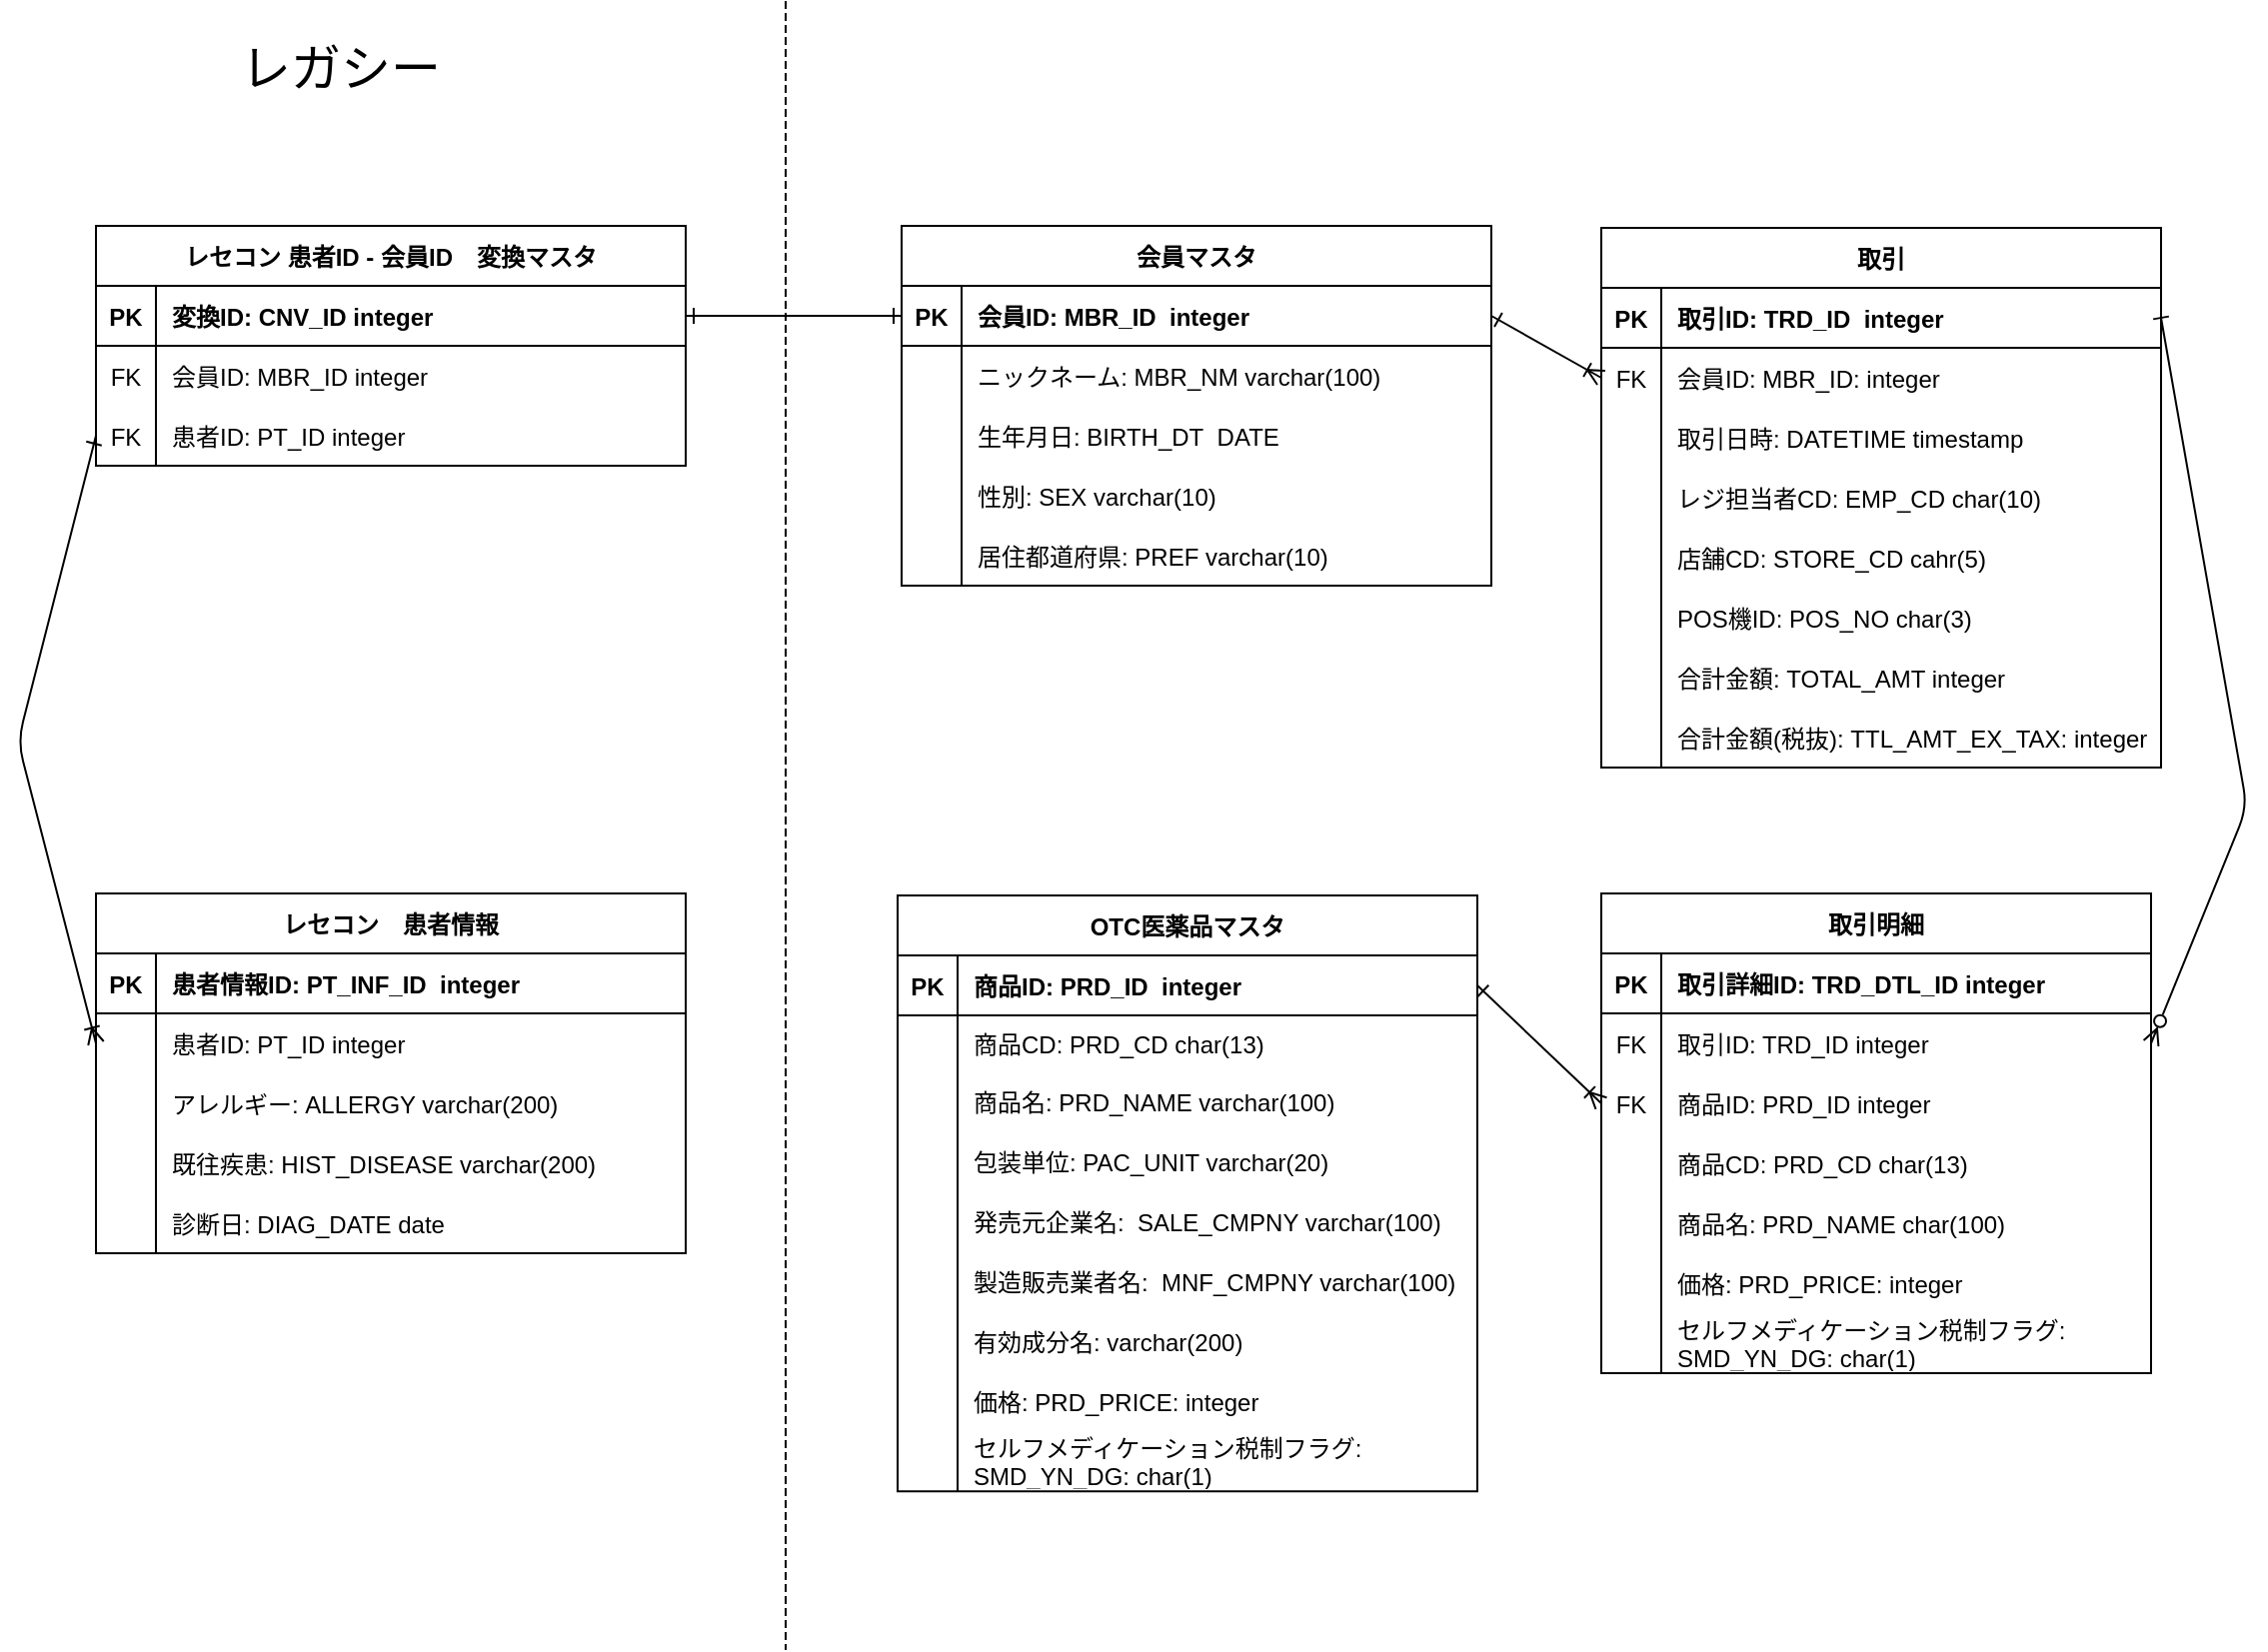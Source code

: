 <mxfile>
    <diagram id="PlhH3RMlu0XNPVwrK9qV" name="ER図">
        <mxGraphModel dx="1602" dy="882" grid="0" gridSize="10" guides="1" tooltips="1" connect="1" arrows="1" fold="1" page="1" pageScale="1" pageWidth="1169" pageHeight="827" background="none" math="0" shadow="0">
            <root>
                <mxCell id="0"/>
                <mxCell id="1" parent="0"/>
                <mxCell id="qXUN7F405TC24L3E_teb-355" value="会員マスタ" style="shape=table;startSize=30;container=1;collapsible=1;childLayout=tableLayout;fixedRows=1;rowLines=0;fontStyle=1;align=center;resizeLast=1;" vertex="1" parent="1">
                    <mxGeometry x="466" y="112" width="295" height="180" as="geometry"/>
                </mxCell>
                <mxCell id="qXUN7F405TC24L3E_teb-356" value="" style="shape=tableRow;horizontal=0;startSize=0;swimlaneHead=0;swimlaneBody=0;fillColor=none;collapsible=0;dropTarget=0;points=[[0,0.5],[1,0.5]];portConstraint=eastwest;top=0;left=0;right=0;bottom=1;" vertex="1" parent="qXUN7F405TC24L3E_teb-355">
                    <mxGeometry y="30" width="295" height="30" as="geometry"/>
                </mxCell>
                <mxCell id="qXUN7F405TC24L3E_teb-357" value="PK" style="shape=partialRectangle;connectable=0;fillColor=none;top=0;left=0;bottom=0;right=0;fontStyle=1;overflow=hidden;" vertex="1" parent="qXUN7F405TC24L3E_teb-356">
                    <mxGeometry width="30" height="30" as="geometry">
                        <mxRectangle width="30" height="30" as="alternateBounds"/>
                    </mxGeometry>
                </mxCell>
                <mxCell id="qXUN7F405TC24L3E_teb-358" value="会員ID: MBR_ID  integer" style="shape=partialRectangle;connectable=0;fillColor=none;top=0;left=0;bottom=0;right=0;align=left;spacingLeft=6;fontStyle=1;overflow=hidden;" vertex="1" parent="qXUN7F405TC24L3E_teb-356">
                    <mxGeometry x="30" width="265" height="30" as="geometry">
                        <mxRectangle width="265" height="30" as="alternateBounds"/>
                    </mxGeometry>
                </mxCell>
                <mxCell id="qXUN7F405TC24L3E_teb-359" value="" style="shape=tableRow;horizontal=0;startSize=0;swimlaneHead=0;swimlaneBody=0;fillColor=none;collapsible=0;dropTarget=0;points=[[0,0.5],[1,0.5]];portConstraint=eastwest;top=0;left=0;right=0;bottom=0;" vertex="1" parent="qXUN7F405TC24L3E_teb-355">
                    <mxGeometry y="60" width="295" height="30" as="geometry"/>
                </mxCell>
                <mxCell id="qXUN7F405TC24L3E_teb-360" value="" style="shape=partialRectangle;connectable=0;fillColor=none;top=0;left=0;bottom=0;right=0;editable=1;overflow=hidden;" vertex="1" parent="qXUN7F405TC24L3E_teb-359">
                    <mxGeometry width="30" height="30" as="geometry">
                        <mxRectangle width="30" height="30" as="alternateBounds"/>
                    </mxGeometry>
                </mxCell>
                <mxCell id="qXUN7F405TC24L3E_teb-361" value="ニックネーム: MBR_NM varchar(100)" style="shape=partialRectangle;connectable=0;fillColor=none;top=0;left=0;bottom=0;right=0;align=left;spacingLeft=6;overflow=hidden;" vertex="1" parent="qXUN7F405TC24L3E_teb-359">
                    <mxGeometry x="30" width="265" height="30" as="geometry">
                        <mxRectangle width="265" height="30" as="alternateBounds"/>
                    </mxGeometry>
                </mxCell>
                <mxCell id="qXUN7F405TC24L3E_teb-362" value="" style="shape=tableRow;horizontal=0;startSize=0;swimlaneHead=0;swimlaneBody=0;fillColor=none;collapsible=0;dropTarget=0;points=[[0,0.5],[1,0.5]];portConstraint=eastwest;top=0;left=0;right=0;bottom=0;" vertex="1" parent="qXUN7F405TC24L3E_teb-355">
                    <mxGeometry y="90" width="295" height="30" as="geometry"/>
                </mxCell>
                <mxCell id="qXUN7F405TC24L3E_teb-363" value="" style="shape=partialRectangle;connectable=0;fillColor=none;top=0;left=0;bottom=0;right=0;editable=1;overflow=hidden;" vertex="1" parent="qXUN7F405TC24L3E_teb-362">
                    <mxGeometry width="30" height="30" as="geometry">
                        <mxRectangle width="30" height="30" as="alternateBounds"/>
                    </mxGeometry>
                </mxCell>
                <mxCell id="qXUN7F405TC24L3E_teb-364" value="生年月日: BIRTH_DT  DATE" style="shape=partialRectangle;connectable=0;fillColor=none;top=0;left=0;bottom=0;right=0;align=left;spacingLeft=6;overflow=hidden;" vertex="1" parent="qXUN7F405TC24L3E_teb-362">
                    <mxGeometry x="30" width="265" height="30" as="geometry">
                        <mxRectangle width="265" height="30" as="alternateBounds"/>
                    </mxGeometry>
                </mxCell>
                <mxCell id="qXUN7F405TC24L3E_teb-365" value="" style="shape=tableRow;horizontal=0;startSize=0;swimlaneHead=0;swimlaneBody=0;fillColor=none;collapsible=0;dropTarget=0;points=[[0,0.5],[1,0.5]];portConstraint=eastwest;top=0;left=0;right=0;bottom=0;" vertex="1" parent="qXUN7F405TC24L3E_teb-355">
                    <mxGeometry y="120" width="295" height="30" as="geometry"/>
                </mxCell>
                <mxCell id="qXUN7F405TC24L3E_teb-366" value="" style="shape=partialRectangle;connectable=0;fillColor=none;top=0;left=0;bottom=0;right=0;editable=1;overflow=hidden;" vertex="1" parent="qXUN7F405TC24L3E_teb-365">
                    <mxGeometry width="30" height="30" as="geometry">
                        <mxRectangle width="30" height="30" as="alternateBounds"/>
                    </mxGeometry>
                </mxCell>
                <mxCell id="qXUN7F405TC24L3E_teb-367" value="性別: SEX varchar(10)" style="shape=partialRectangle;connectable=0;fillColor=none;top=0;left=0;bottom=0;right=0;align=left;spacingLeft=6;overflow=hidden;" vertex="1" parent="qXUN7F405TC24L3E_teb-365">
                    <mxGeometry x="30" width="265" height="30" as="geometry">
                        <mxRectangle width="265" height="30" as="alternateBounds"/>
                    </mxGeometry>
                </mxCell>
                <mxCell id="qXUN7F405TC24L3E_teb-368" value="" style="shape=tableRow;horizontal=0;startSize=0;swimlaneHead=0;swimlaneBody=0;fillColor=none;collapsible=0;dropTarget=0;points=[[0,0.5],[1,0.5]];portConstraint=eastwest;top=0;left=0;right=0;bottom=0;" vertex="1" parent="qXUN7F405TC24L3E_teb-355">
                    <mxGeometry y="150" width="295" height="30" as="geometry"/>
                </mxCell>
                <mxCell id="qXUN7F405TC24L3E_teb-369" value="" style="shape=partialRectangle;connectable=0;fillColor=none;top=0;left=0;bottom=0;right=0;editable=1;overflow=hidden;" vertex="1" parent="qXUN7F405TC24L3E_teb-368">
                    <mxGeometry width="30" height="30" as="geometry">
                        <mxRectangle width="30" height="30" as="alternateBounds"/>
                    </mxGeometry>
                </mxCell>
                <mxCell id="qXUN7F405TC24L3E_teb-370" value="居住都道府県: PREF varchar(10)" style="shape=partialRectangle;connectable=0;fillColor=none;top=0;left=0;bottom=0;right=0;align=left;spacingLeft=6;overflow=hidden;" vertex="1" parent="qXUN7F405TC24L3E_teb-368">
                    <mxGeometry x="30" width="265" height="30" as="geometry">
                        <mxRectangle width="265" height="30" as="alternateBounds"/>
                    </mxGeometry>
                </mxCell>
                <mxCell id="qXUN7F405TC24L3E_teb-377" value="OTC医薬品マスタ" style="shape=table;startSize=30;container=1;collapsible=1;childLayout=tableLayout;fixedRows=1;rowLines=0;fontStyle=1;align=center;resizeLast=1;" vertex="1" parent="1">
                    <mxGeometry x="464" y="447" width="290" height="298.16" as="geometry"/>
                </mxCell>
                <mxCell id="qXUN7F405TC24L3E_teb-378" value="" style="shape=tableRow;horizontal=0;startSize=0;swimlaneHead=0;swimlaneBody=0;fillColor=none;collapsible=0;dropTarget=0;points=[[0,0.5],[1,0.5]];portConstraint=eastwest;top=0;left=0;right=0;bottom=1;" vertex="1" parent="qXUN7F405TC24L3E_teb-377">
                    <mxGeometry y="30" width="290" height="30" as="geometry"/>
                </mxCell>
                <mxCell id="qXUN7F405TC24L3E_teb-379" value="PK" style="shape=partialRectangle;connectable=0;fillColor=none;top=0;left=0;bottom=0;right=0;fontStyle=1;overflow=hidden;" vertex="1" parent="qXUN7F405TC24L3E_teb-378">
                    <mxGeometry width="30" height="30" as="geometry">
                        <mxRectangle width="30" height="30" as="alternateBounds"/>
                    </mxGeometry>
                </mxCell>
                <mxCell id="qXUN7F405TC24L3E_teb-380" value="商品ID: PRD_ID  integer " style="shape=partialRectangle;connectable=0;fillColor=none;top=0;left=0;bottom=0;right=0;align=left;spacingLeft=6;fontStyle=1;overflow=hidden;" vertex="1" parent="qXUN7F405TC24L3E_teb-378">
                    <mxGeometry x="30" width="260" height="30" as="geometry">
                        <mxRectangle width="260" height="30" as="alternateBounds"/>
                    </mxGeometry>
                </mxCell>
                <mxCell id="qXUN7F405TC24L3E_teb-381" value="" style="shape=tableRow;horizontal=0;startSize=0;swimlaneHead=0;swimlaneBody=0;fillColor=none;collapsible=0;dropTarget=0;points=[[0,0.5],[1,0.5]];portConstraint=eastwest;top=0;left=0;right=0;bottom=0;" vertex="1" parent="qXUN7F405TC24L3E_teb-377">
                    <mxGeometry y="60" width="290" height="28" as="geometry"/>
                </mxCell>
                <mxCell id="qXUN7F405TC24L3E_teb-382" value="" style="shape=partialRectangle;connectable=0;fillColor=none;top=0;left=0;bottom=0;right=0;editable=1;overflow=hidden;" vertex="1" parent="qXUN7F405TC24L3E_teb-381">
                    <mxGeometry width="30" height="28" as="geometry">
                        <mxRectangle width="30" height="28" as="alternateBounds"/>
                    </mxGeometry>
                </mxCell>
                <mxCell id="qXUN7F405TC24L3E_teb-383" value="商品CD: PRD_CD char(13)  " style="shape=partialRectangle;connectable=0;fillColor=none;top=0;left=0;bottom=0;right=0;align=left;spacingLeft=6;overflow=hidden;" vertex="1" parent="qXUN7F405TC24L3E_teb-381">
                    <mxGeometry x="30" width="260" height="28" as="geometry">
                        <mxRectangle width="260" height="28" as="alternateBounds"/>
                    </mxGeometry>
                </mxCell>
                <mxCell id="qXUN7F405TC24L3E_teb-384" value="" style="shape=tableRow;horizontal=0;startSize=0;swimlaneHead=0;swimlaneBody=0;fillColor=none;collapsible=0;dropTarget=0;points=[[0,0.5],[1,0.5]];portConstraint=eastwest;top=0;left=0;right=0;bottom=0;" vertex="1" parent="qXUN7F405TC24L3E_teb-377">
                    <mxGeometry y="88" width="290" height="30" as="geometry"/>
                </mxCell>
                <mxCell id="qXUN7F405TC24L3E_teb-385" value="" style="shape=partialRectangle;connectable=0;fillColor=none;top=0;left=0;bottom=0;right=0;editable=1;overflow=hidden;" vertex="1" parent="qXUN7F405TC24L3E_teb-384">
                    <mxGeometry width="30" height="30" as="geometry">
                        <mxRectangle width="30" height="30" as="alternateBounds"/>
                    </mxGeometry>
                </mxCell>
                <mxCell id="qXUN7F405TC24L3E_teb-386" value="商品名: PRD_NAME varchar(100)" style="shape=partialRectangle;connectable=0;fillColor=none;top=0;left=0;bottom=0;right=0;align=left;spacingLeft=6;overflow=hidden;" vertex="1" parent="qXUN7F405TC24L3E_teb-384">
                    <mxGeometry x="30" width="260" height="30" as="geometry">
                        <mxRectangle width="260" height="30" as="alternateBounds"/>
                    </mxGeometry>
                </mxCell>
                <mxCell id="qXUN7F405TC24L3E_teb-387" value="" style="shape=tableRow;horizontal=0;startSize=0;swimlaneHead=0;swimlaneBody=0;fillColor=none;collapsible=0;dropTarget=0;points=[[0,0.5],[1,0.5]];portConstraint=eastwest;top=0;left=0;right=0;bottom=0;" vertex="1" parent="qXUN7F405TC24L3E_teb-377">
                    <mxGeometry y="118" width="290" height="30" as="geometry"/>
                </mxCell>
                <mxCell id="qXUN7F405TC24L3E_teb-388" value="" style="shape=partialRectangle;connectable=0;fillColor=none;top=0;left=0;bottom=0;right=0;editable=1;overflow=hidden;" vertex="1" parent="qXUN7F405TC24L3E_teb-387">
                    <mxGeometry width="30" height="30" as="geometry">
                        <mxRectangle width="30" height="30" as="alternateBounds"/>
                    </mxGeometry>
                </mxCell>
                <mxCell id="qXUN7F405TC24L3E_teb-389" value="包装単位: PAC_UNIT varchar(20)" style="shape=partialRectangle;connectable=0;fillColor=none;top=0;left=0;bottom=0;right=0;align=left;spacingLeft=6;overflow=hidden;" vertex="1" parent="qXUN7F405TC24L3E_teb-387">
                    <mxGeometry x="30" width="260" height="30" as="geometry">
                        <mxRectangle width="260" height="30" as="alternateBounds"/>
                    </mxGeometry>
                </mxCell>
                <mxCell id="qXUN7F405TC24L3E_teb-390" value="" style="shape=tableRow;horizontal=0;startSize=0;swimlaneHead=0;swimlaneBody=0;fillColor=none;collapsible=0;dropTarget=0;points=[[0,0.5],[1,0.5]];portConstraint=eastwest;top=0;left=0;right=0;bottom=0;" vertex="1" parent="qXUN7F405TC24L3E_teb-377">
                    <mxGeometry y="148" width="290" height="30" as="geometry"/>
                </mxCell>
                <mxCell id="qXUN7F405TC24L3E_teb-391" value="" style="shape=partialRectangle;connectable=0;fillColor=none;top=0;left=0;bottom=0;right=0;editable=1;overflow=hidden;" vertex="1" parent="qXUN7F405TC24L3E_teb-390">
                    <mxGeometry width="30" height="30" as="geometry">
                        <mxRectangle width="30" height="30" as="alternateBounds"/>
                    </mxGeometry>
                </mxCell>
                <mxCell id="qXUN7F405TC24L3E_teb-392" value="発売元企業名:  SALE_CMPNY varchar(100)" style="shape=partialRectangle;connectable=0;fillColor=none;top=0;left=0;bottom=0;right=0;align=left;spacingLeft=6;overflow=hidden;" vertex="1" parent="qXUN7F405TC24L3E_teb-390">
                    <mxGeometry x="30" width="260" height="30" as="geometry">
                        <mxRectangle width="260" height="30" as="alternateBounds"/>
                    </mxGeometry>
                </mxCell>
                <mxCell id="qXUN7F405TC24L3E_teb-393" value="" style="shape=tableRow;horizontal=0;startSize=0;swimlaneHead=0;swimlaneBody=0;fillColor=none;collapsible=0;dropTarget=0;points=[[0,0.5],[1,0.5]];portConstraint=eastwest;top=0;left=0;right=0;bottom=0;" vertex="1" parent="qXUN7F405TC24L3E_teb-377">
                    <mxGeometry y="178" width="290" height="30" as="geometry"/>
                </mxCell>
                <mxCell id="qXUN7F405TC24L3E_teb-394" value="" style="shape=partialRectangle;connectable=0;fillColor=none;top=0;left=0;bottom=0;right=0;editable=1;overflow=hidden;" vertex="1" parent="qXUN7F405TC24L3E_teb-393">
                    <mxGeometry width="30" height="30" as="geometry">
                        <mxRectangle width="30" height="30" as="alternateBounds"/>
                    </mxGeometry>
                </mxCell>
                <mxCell id="qXUN7F405TC24L3E_teb-395" value="製造販売業者名:  MNF_CMPNY varchar(100)" style="shape=partialRectangle;connectable=0;fillColor=none;top=0;left=0;bottom=0;right=0;align=left;spacingLeft=6;overflow=hidden;" vertex="1" parent="qXUN7F405TC24L3E_teb-393">
                    <mxGeometry x="30" width="260" height="30" as="geometry">
                        <mxRectangle width="260" height="30" as="alternateBounds"/>
                    </mxGeometry>
                </mxCell>
                <mxCell id="qXUN7F405TC24L3E_teb-396" value="" style="shape=tableRow;horizontal=0;startSize=0;swimlaneHead=0;swimlaneBody=0;fillColor=none;collapsible=0;dropTarget=0;points=[[0,0.5],[1,0.5]];portConstraint=eastwest;top=0;left=0;right=0;bottom=0;" vertex="1" parent="qXUN7F405TC24L3E_teb-377">
                    <mxGeometry y="208" width="290" height="30" as="geometry"/>
                </mxCell>
                <mxCell id="qXUN7F405TC24L3E_teb-397" value="" style="shape=partialRectangle;connectable=0;fillColor=none;top=0;left=0;bottom=0;right=0;editable=1;overflow=hidden;" vertex="1" parent="qXUN7F405TC24L3E_teb-396">
                    <mxGeometry width="30" height="30" as="geometry">
                        <mxRectangle width="30" height="30" as="alternateBounds"/>
                    </mxGeometry>
                </mxCell>
                <mxCell id="qXUN7F405TC24L3E_teb-398" value="有効成分名: varchar(200)" style="shape=partialRectangle;connectable=0;fillColor=none;top=0;left=0;bottom=0;right=0;align=left;spacingLeft=6;overflow=hidden;" vertex="1" parent="qXUN7F405TC24L3E_teb-396">
                    <mxGeometry x="30" width="260" height="30" as="geometry">
                        <mxRectangle width="260" height="30" as="alternateBounds"/>
                    </mxGeometry>
                </mxCell>
                <mxCell id="qXUN7F405TC24L3E_teb-399" value="" style="shape=tableRow;horizontal=0;startSize=0;swimlaneHead=0;swimlaneBody=0;fillColor=none;collapsible=0;dropTarget=0;points=[[0,0.5],[1,0.5]];portConstraint=eastwest;top=0;left=0;right=0;bottom=0;" vertex="1" parent="qXUN7F405TC24L3E_teb-377">
                    <mxGeometry y="238" width="290" height="30" as="geometry"/>
                </mxCell>
                <mxCell id="qXUN7F405TC24L3E_teb-400" value="" style="shape=partialRectangle;connectable=0;fillColor=none;top=0;left=0;bottom=0;right=0;editable=1;overflow=hidden;" vertex="1" parent="qXUN7F405TC24L3E_teb-399">
                    <mxGeometry width="30" height="30" as="geometry">
                        <mxRectangle width="30" height="30" as="alternateBounds"/>
                    </mxGeometry>
                </mxCell>
                <mxCell id="qXUN7F405TC24L3E_teb-401" value="価格: PRD_PRICE: integer" style="shape=partialRectangle;connectable=0;fillColor=none;top=0;left=0;bottom=0;right=0;align=left;spacingLeft=6;overflow=hidden;" vertex="1" parent="qXUN7F405TC24L3E_teb-399">
                    <mxGeometry x="30" width="260" height="30" as="geometry">
                        <mxRectangle width="260" height="30" as="alternateBounds"/>
                    </mxGeometry>
                </mxCell>
                <mxCell id="qXUN7F405TC24L3E_teb-402" value="" style="shape=tableRow;horizontal=0;startSize=0;swimlaneHead=0;swimlaneBody=0;fillColor=none;collapsible=0;dropTarget=0;points=[[0,0.5],[1,0.5]];portConstraint=eastwest;top=0;left=0;right=0;bottom=0;" vertex="1" parent="qXUN7F405TC24L3E_teb-377">
                    <mxGeometry y="268" width="290" height="30" as="geometry"/>
                </mxCell>
                <mxCell id="qXUN7F405TC24L3E_teb-403" value="" style="shape=partialRectangle;connectable=0;fillColor=none;top=0;left=0;bottom=0;right=0;editable=1;overflow=hidden;" vertex="1" parent="qXUN7F405TC24L3E_teb-402">
                    <mxGeometry width="30" height="30" as="geometry">
                        <mxRectangle width="30" height="30" as="alternateBounds"/>
                    </mxGeometry>
                </mxCell>
                <mxCell id="qXUN7F405TC24L3E_teb-404" value="セルフメディケーション税制フラグ:&#10;SMD_YN_DG: char(1)" style="shape=partialRectangle;connectable=0;fillColor=none;top=0;left=0;bottom=0;right=0;align=left;spacingLeft=6;overflow=hidden;" vertex="1" parent="qXUN7F405TC24L3E_teb-402">
                    <mxGeometry x="30" width="260" height="30" as="geometry">
                        <mxRectangle width="260" height="30" as="alternateBounds"/>
                    </mxGeometry>
                </mxCell>
                <mxCell id="qXUN7F405TC24L3E_teb-405" value="" style="endArrow=ERoneToMany;html=1;exitX=1;exitY=0.5;exitDx=0;exitDy=0;entryX=0;entryY=0.5;entryDx=0;entryDy=0;startArrow=ERone;startFill=0;endFill=0;" edge="1" parent="1" source="qXUN7F405TC24L3E_teb-356" target="qXUN7F405TC24L3E_teb-411">
                    <mxGeometry width="50" height="50" relative="1" as="geometry">
                        <mxPoint x="542" y="207" as="sourcePoint"/>
                        <mxPoint x="592" y="157" as="targetPoint"/>
                    </mxGeometry>
                </mxCell>
                <mxCell id="qXUN7F405TC24L3E_teb-406" value="" style="endArrow=ERzeroToMany;html=1;exitX=1;exitY=0.5;exitDx=0;exitDy=0;startArrow=baseDash;startFill=0;endFill=0;entryX=1;entryY=0.5;entryDx=0;entryDy=0;" edge="1" parent="1" source="qXUN7F405TC24L3E_teb-408" target="qXUN7F405TC24L3E_teb-436">
                    <mxGeometry width="50" height="50" relative="1" as="geometry">
                        <mxPoint x="385" y="164" as="sourcePoint"/>
                        <mxPoint x="485" y="419" as="targetPoint"/>
                        <Array as="points">
                            <mxPoint x="1139" y="403"/>
                        </Array>
                    </mxGeometry>
                </mxCell>
                <mxCell id="qXUN7F405TC24L3E_teb-407" value="取引" style="shape=table;startSize=30;container=1;collapsible=1;childLayout=tableLayout;fixedRows=1;rowLines=0;fontStyle=1;align=center;resizeLast=1;" vertex="1" parent="1">
                    <mxGeometry x="816" y="113" width="280" height="270" as="geometry"/>
                </mxCell>
                <mxCell id="qXUN7F405TC24L3E_teb-408" value="" style="shape=tableRow;horizontal=0;startSize=0;swimlaneHead=0;swimlaneBody=0;fillColor=none;collapsible=0;dropTarget=0;points=[[0,0.5],[1,0.5]];portConstraint=eastwest;top=0;left=0;right=0;bottom=1;" vertex="1" parent="qXUN7F405TC24L3E_teb-407">
                    <mxGeometry y="30" width="280" height="30" as="geometry"/>
                </mxCell>
                <mxCell id="qXUN7F405TC24L3E_teb-409" value="PK" style="shape=partialRectangle;connectable=0;fillColor=none;top=0;left=0;bottom=0;right=0;fontStyle=1;overflow=hidden;" vertex="1" parent="qXUN7F405TC24L3E_teb-408">
                    <mxGeometry width="30" height="30" as="geometry">
                        <mxRectangle width="30" height="30" as="alternateBounds"/>
                    </mxGeometry>
                </mxCell>
                <mxCell id="qXUN7F405TC24L3E_teb-410" value="取引ID: TRD_ID  integer" style="shape=partialRectangle;connectable=0;fillColor=none;top=0;left=0;bottom=0;right=0;align=left;spacingLeft=6;fontStyle=1;overflow=hidden;" vertex="1" parent="qXUN7F405TC24L3E_teb-408">
                    <mxGeometry x="30" width="250" height="30" as="geometry">
                        <mxRectangle width="250" height="30" as="alternateBounds"/>
                    </mxGeometry>
                </mxCell>
                <mxCell id="qXUN7F405TC24L3E_teb-411" value="" style="shape=tableRow;horizontal=0;startSize=0;swimlaneHead=0;swimlaneBody=0;fillColor=none;collapsible=0;dropTarget=0;points=[[0,0.5],[1,0.5]];portConstraint=eastwest;top=0;left=0;right=0;bottom=0;" vertex="1" parent="qXUN7F405TC24L3E_teb-407">
                    <mxGeometry y="60" width="280" height="30" as="geometry"/>
                </mxCell>
                <mxCell id="qXUN7F405TC24L3E_teb-412" value="FK" style="shape=partialRectangle;connectable=0;fillColor=none;top=0;left=0;bottom=0;right=0;editable=1;overflow=hidden;" vertex="1" parent="qXUN7F405TC24L3E_teb-411">
                    <mxGeometry width="30" height="30" as="geometry">
                        <mxRectangle width="30" height="30" as="alternateBounds"/>
                    </mxGeometry>
                </mxCell>
                <mxCell id="qXUN7F405TC24L3E_teb-413" value="会員ID: MBR_ID: integer" style="shape=partialRectangle;connectable=0;fillColor=none;top=0;left=0;bottom=0;right=0;align=left;spacingLeft=6;overflow=hidden;" vertex="1" parent="qXUN7F405TC24L3E_teb-411">
                    <mxGeometry x="30" width="250" height="30" as="geometry">
                        <mxRectangle width="250" height="30" as="alternateBounds"/>
                    </mxGeometry>
                </mxCell>
                <mxCell id="qXUN7F405TC24L3E_teb-414" value="" style="shape=tableRow;horizontal=0;startSize=0;swimlaneHead=0;swimlaneBody=0;fillColor=none;collapsible=0;dropTarget=0;points=[[0,0.5],[1,0.5]];portConstraint=eastwest;top=0;left=0;right=0;bottom=0;" vertex="1" parent="qXUN7F405TC24L3E_teb-407">
                    <mxGeometry y="90" width="280" height="30" as="geometry"/>
                </mxCell>
                <mxCell id="qXUN7F405TC24L3E_teb-415" value="" style="shape=partialRectangle;connectable=0;fillColor=none;top=0;left=0;bottom=0;right=0;editable=1;overflow=hidden;" vertex="1" parent="qXUN7F405TC24L3E_teb-414">
                    <mxGeometry width="30" height="30" as="geometry">
                        <mxRectangle width="30" height="30" as="alternateBounds"/>
                    </mxGeometry>
                </mxCell>
                <mxCell id="qXUN7F405TC24L3E_teb-416" value="取引日時: DATETIME timestamp" style="shape=partialRectangle;connectable=0;fillColor=none;top=0;left=0;bottom=0;right=0;align=left;spacingLeft=6;overflow=hidden;" vertex="1" parent="qXUN7F405TC24L3E_teb-414">
                    <mxGeometry x="30" width="250" height="30" as="geometry">
                        <mxRectangle width="250" height="30" as="alternateBounds"/>
                    </mxGeometry>
                </mxCell>
                <mxCell id="qXUN7F405TC24L3E_teb-417" value="" style="shape=tableRow;horizontal=0;startSize=0;swimlaneHead=0;swimlaneBody=0;fillColor=none;collapsible=0;dropTarget=0;points=[[0,0.5],[1,0.5]];portConstraint=eastwest;top=0;left=0;right=0;bottom=0;" vertex="1" parent="qXUN7F405TC24L3E_teb-407">
                    <mxGeometry y="120" width="280" height="30" as="geometry"/>
                </mxCell>
                <mxCell id="qXUN7F405TC24L3E_teb-418" value="" style="shape=partialRectangle;connectable=0;fillColor=none;top=0;left=0;bottom=0;right=0;editable=1;overflow=hidden;" vertex="1" parent="qXUN7F405TC24L3E_teb-417">
                    <mxGeometry width="30" height="30" as="geometry">
                        <mxRectangle width="30" height="30" as="alternateBounds"/>
                    </mxGeometry>
                </mxCell>
                <mxCell id="qXUN7F405TC24L3E_teb-419" value="レジ担当者CD: EMP_CD char(10)" style="shape=partialRectangle;connectable=0;fillColor=none;top=0;left=0;bottom=0;right=0;align=left;spacingLeft=6;overflow=hidden;" vertex="1" parent="qXUN7F405TC24L3E_teb-417">
                    <mxGeometry x="30" width="250" height="30" as="geometry">
                        <mxRectangle width="250" height="30" as="alternateBounds"/>
                    </mxGeometry>
                </mxCell>
                <mxCell id="qXUN7F405TC24L3E_teb-420" value="" style="shape=tableRow;horizontal=0;startSize=0;swimlaneHead=0;swimlaneBody=0;fillColor=none;collapsible=0;dropTarget=0;points=[[0,0.5],[1,0.5]];portConstraint=eastwest;top=0;left=0;right=0;bottom=0;" vertex="1" parent="qXUN7F405TC24L3E_teb-407">
                    <mxGeometry y="150" width="280" height="30" as="geometry"/>
                </mxCell>
                <mxCell id="qXUN7F405TC24L3E_teb-421" value="" style="shape=partialRectangle;connectable=0;fillColor=none;top=0;left=0;bottom=0;right=0;editable=1;overflow=hidden;" vertex="1" parent="qXUN7F405TC24L3E_teb-420">
                    <mxGeometry width="30" height="30" as="geometry">
                        <mxRectangle width="30" height="30" as="alternateBounds"/>
                    </mxGeometry>
                </mxCell>
                <mxCell id="qXUN7F405TC24L3E_teb-422" value="店舗CD: STORE_CD cahr(5)" style="shape=partialRectangle;connectable=0;fillColor=none;top=0;left=0;bottom=0;right=0;align=left;spacingLeft=6;overflow=hidden;" vertex="1" parent="qXUN7F405TC24L3E_teb-420">
                    <mxGeometry x="30" width="250" height="30" as="geometry">
                        <mxRectangle width="250" height="30" as="alternateBounds"/>
                    </mxGeometry>
                </mxCell>
                <mxCell id="qXUN7F405TC24L3E_teb-423" value="" style="shape=tableRow;horizontal=0;startSize=0;swimlaneHead=0;swimlaneBody=0;fillColor=none;collapsible=0;dropTarget=0;points=[[0,0.5],[1,0.5]];portConstraint=eastwest;top=0;left=0;right=0;bottom=0;" vertex="1" parent="qXUN7F405TC24L3E_teb-407">
                    <mxGeometry y="180" width="280" height="30" as="geometry"/>
                </mxCell>
                <mxCell id="qXUN7F405TC24L3E_teb-424" value="" style="shape=partialRectangle;connectable=0;fillColor=none;top=0;left=0;bottom=0;right=0;editable=1;overflow=hidden;" vertex="1" parent="qXUN7F405TC24L3E_teb-423">
                    <mxGeometry width="30" height="30" as="geometry">
                        <mxRectangle width="30" height="30" as="alternateBounds"/>
                    </mxGeometry>
                </mxCell>
                <mxCell id="qXUN7F405TC24L3E_teb-425" value="POS機ID: POS_NO char(3)" style="shape=partialRectangle;connectable=0;fillColor=none;top=0;left=0;bottom=0;right=0;align=left;spacingLeft=6;overflow=hidden;" vertex="1" parent="qXUN7F405TC24L3E_teb-423">
                    <mxGeometry x="30" width="250" height="30" as="geometry">
                        <mxRectangle width="250" height="30" as="alternateBounds"/>
                    </mxGeometry>
                </mxCell>
                <mxCell id="qXUN7F405TC24L3E_teb-426" value="" style="shape=tableRow;horizontal=0;startSize=0;swimlaneHead=0;swimlaneBody=0;fillColor=none;collapsible=0;dropTarget=0;points=[[0,0.5],[1,0.5]];portConstraint=eastwest;top=0;left=0;right=0;bottom=0;" vertex="1" parent="qXUN7F405TC24L3E_teb-407">
                    <mxGeometry y="210" width="280" height="30" as="geometry"/>
                </mxCell>
                <mxCell id="qXUN7F405TC24L3E_teb-427" value="" style="shape=partialRectangle;connectable=0;fillColor=none;top=0;left=0;bottom=0;right=0;editable=1;overflow=hidden;" vertex="1" parent="qXUN7F405TC24L3E_teb-426">
                    <mxGeometry width="30" height="30" as="geometry">
                        <mxRectangle width="30" height="30" as="alternateBounds"/>
                    </mxGeometry>
                </mxCell>
                <mxCell id="qXUN7F405TC24L3E_teb-428" value="合計金額: TOTAL_AMT integer" style="shape=partialRectangle;connectable=0;fillColor=none;top=0;left=0;bottom=0;right=0;align=left;spacingLeft=6;overflow=hidden;" vertex="1" parent="qXUN7F405TC24L3E_teb-426">
                    <mxGeometry x="30" width="250" height="30" as="geometry">
                        <mxRectangle width="250" height="30" as="alternateBounds"/>
                    </mxGeometry>
                </mxCell>
                <mxCell id="qXUN7F405TC24L3E_teb-429" value="" style="shape=tableRow;horizontal=0;startSize=0;swimlaneHead=0;swimlaneBody=0;fillColor=none;collapsible=0;dropTarget=0;points=[[0,0.5],[1,0.5]];portConstraint=eastwest;top=0;left=0;right=0;bottom=0;" vertex="1" parent="qXUN7F405TC24L3E_teb-407">
                    <mxGeometry y="240" width="280" height="30" as="geometry"/>
                </mxCell>
                <mxCell id="qXUN7F405TC24L3E_teb-430" value="" style="shape=partialRectangle;connectable=0;fillColor=none;top=0;left=0;bottom=0;right=0;editable=1;overflow=hidden;" vertex="1" parent="qXUN7F405TC24L3E_teb-429">
                    <mxGeometry width="30" height="30" as="geometry">
                        <mxRectangle width="30" height="30" as="alternateBounds"/>
                    </mxGeometry>
                </mxCell>
                <mxCell id="qXUN7F405TC24L3E_teb-431" value="合計金額(税抜): TTL_AMT_EX_TAX: integer" style="shape=partialRectangle;connectable=0;fillColor=none;top=0;left=0;bottom=0;right=0;align=left;spacingLeft=6;overflow=hidden;" vertex="1" parent="qXUN7F405TC24L3E_teb-429">
                    <mxGeometry x="30" width="250" height="30" as="geometry">
                        <mxRectangle width="250" height="30" as="alternateBounds"/>
                    </mxGeometry>
                </mxCell>
                <mxCell id="qXUN7F405TC24L3E_teb-432" value="取引明細" style="shape=table;startSize=30;container=1;collapsible=1;childLayout=tableLayout;fixedRows=1;rowLines=0;fontStyle=1;align=center;resizeLast=1;" vertex="1" parent="1">
                    <mxGeometry x="816" y="446" width="275" height="240" as="geometry"/>
                </mxCell>
                <mxCell id="qXUN7F405TC24L3E_teb-433" value="" style="shape=tableRow;horizontal=0;startSize=0;swimlaneHead=0;swimlaneBody=0;fillColor=none;collapsible=0;dropTarget=0;points=[[0,0.5],[1,0.5]];portConstraint=eastwest;top=0;left=0;right=0;bottom=1;" vertex="1" parent="qXUN7F405TC24L3E_teb-432">
                    <mxGeometry y="30" width="275" height="30" as="geometry"/>
                </mxCell>
                <mxCell id="qXUN7F405TC24L3E_teb-434" value="PK" style="shape=partialRectangle;connectable=0;fillColor=none;top=0;left=0;bottom=0;right=0;fontStyle=1;overflow=hidden;" vertex="1" parent="qXUN7F405TC24L3E_teb-433">
                    <mxGeometry width="30" height="30" as="geometry">
                        <mxRectangle width="30" height="30" as="alternateBounds"/>
                    </mxGeometry>
                </mxCell>
                <mxCell id="qXUN7F405TC24L3E_teb-435" value="取引詳細ID: TRD_DTL_ID integer" style="shape=partialRectangle;connectable=0;fillColor=none;top=0;left=0;bottom=0;right=0;align=left;spacingLeft=6;fontStyle=1;overflow=hidden;" vertex="1" parent="qXUN7F405TC24L3E_teb-433">
                    <mxGeometry x="30" width="245" height="30" as="geometry">
                        <mxRectangle width="245" height="30" as="alternateBounds"/>
                    </mxGeometry>
                </mxCell>
                <mxCell id="qXUN7F405TC24L3E_teb-436" value="" style="shape=tableRow;horizontal=0;startSize=0;swimlaneHead=0;swimlaneBody=0;fillColor=none;collapsible=0;dropTarget=0;points=[[0,0.5],[1,0.5]];portConstraint=eastwest;top=0;left=0;right=0;bottom=0;" vertex="1" parent="qXUN7F405TC24L3E_teb-432">
                    <mxGeometry y="60" width="275" height="30" as="geometry"/>
                </mxCell>
                <mxCell id="qXUN7F405TC24L3E_teb-437" value="FK" style="shape=partialRectangle;connectable=0;fillColor=none;top=0;left=0;bottom=0;right=0;editable=1;overflow=hidden;" vertex="1" parent="qXUN7F405TC24L3E_teb-436">
                    <mxGeometry width="30" height="30" as="geometry">
                        <mxRectangle width="30" height="30" as="alternateBounds"/>
                    </mxGeometry>
                </mxCell>
                <mxCell id="qXUN7F405TC24L3E_teb-438" value="取引ID: TRD_ID integer" style="shape=partialRectangle;connectable=0;fillColor=none;top=0;left=0;bottom=0;right=0;align=left;spacingLeft=6;overflow=hidden;" vertex="1" parent="qXUN7F405TC24L3E_teb-436">
                    <mxGeometry x="30" width="245" height="30" as="geometry">
                        <mxRectangle width="245" height="30" as="alternateBounds"/>
                    </mxGeometry>
                </mxCell>
                <mxCell id="qXUN7F405TC24L3E_teb-439" value="" style="shape=tableRow;horizontal=0;startSize=0;swimlaneHead=0;swimlaneBody=0;fillColor=none;collapsible=0;dropTarget=0;points=[[0,0.5],[1,0.5]];portConstraint=eastwest;top=0;left=0;right=0;bottom=0;" vertex="1" parent="qXUN7F405TC24L3E_teb-432">
                    <mxGeometry y="90" width="275" height="30" as="geometry"/>
                </mxCell>
                <mxCell id="qXUN7F405TC24L3E_teb-440" value="FK" style="shape=partialRectangle;connectable=0;fillColor=none;top=0;left=0;bottom=0;right=0;editable=1;overflow=hidden;" vertex="1" parent="qXUN7F405TC24L3E_teb-439">
                    <mxGeometry width="30" height="30" as="geometry">
                        <mxRectangle width="30" height="30" as="alternateBounds"/>
                    </mxGeometry>
                </mxCell>
                <mxCell id="qXUN7F405TC24L3E_teb-441" value="商品ID: PRD_ID integer" style="shape=partialRectangle;connectable=0;fillColor=none;top=0;left=0;bottom=0;right=0;align=left;spacingLeft=6;overflow=hidden;" vertex="1" parent="qXUN7F405TC24L3E_teb-439">
                    <mxGeometry x="30" width="245" height="30" as="geometry">
                        <mxRectangle width="245" height="30" as="alternateBounds"/>
                    </mxGeometry>
                </mxCell>
                <mxCell id="qXUN7F405TC24L3E_teb-442" value="" style="shape=tableRow;horizontal=0;startSize=0;swimlaneHead=0;swimlaneBody=0;fillColor=none;collapsible=0;dropTarget=0;points=[[0,0.5],[1,0.5]];portConstraint=eastwest;top=0;left=0;right=0;bottom=0;" vertex="1" parent="qXUN7F405TC24L3E_teb-432">
                    <mxGeometry y="120" width="275" height="30" as="geometry"/>
                </mxCell>
                <mxCell id="qXUN7F405TC24L3E_teb-443" value="" style="shape=partialRectangle;connectable=0;fillColor=none;top=0;left=0;bottom=0;right=0;editable=1;overflow=hidden;" vertex="1" parent="qXUN7F405TC24L3E_teb-442">
                    <mxGeometry width="30" height="30" as="geometry">
                        <mxRectangle width="30" height="30" as="alternateBounds"/>
                    </mxGeometry>
                </mxCell>
                <mxCell id="qXUN7F405TC24L3E_teb-444" value="商品CD: PRD_CD char(13)" style="shape=partialRectangle;connectable=0;fillColor=none;top=0;left=0;bottom=0;right=0;align=left;spacingLeft=6;overflow=hidden;" vertex="1" parent="qXUN7F405TC24L3E_teb-442">
                    <mxGeometry x="30" width="245" height="30" as="geometry">
                        <mxRectangle width="245" height="30" as="alternateBounds"/>
                    </mxGeometry>
                </mxCell>
                <mxCell id="qXUN7F405TC24L3E_teb-445" value="" style="shape=tableRow;horizontal=0;startSize=0;swimlaneHead=0;swimlaneBody=0;fillColor=none;collapsible=0;dropTarget=0;points=[[0,0.5],[1,0.5]];portConstraint=eastwest;top=0;left=0;right=0;bottom=0;" vertex="1" parent="qXUN7F405TC24L3E_teb-432">
                    <mxGeometry y="150" width="275" height="30" as="geometry"/>
                </mxCell>
                <mxCell id="qXUN7F405TC24L3E_teb-446" value="" style="shape=partialRectangle;connectable=0;fillColor=none;top=0;left=0;bottom=0;right=0;editable=1;overflow=hidden;" vertex="1" parent="qXUN7F405TC24L3E_teb-445">
                    <mxGeometry width="30" height="30" as="geometry">
                        <mxRectangle width="30" height="30" as="alternateBounds"/>
                    </mxGeometry>
                </mxCell>
                <mxCell id="qXUN7F405TC24L3E_teb-447" value="商品名: PRD_NAME char(100)" style="shape=partialRectangle;connectable=0;fillColor=none;top=0;left=0;bottom=0;right=0;align=left;spacingLeft=6;overflow=hidden;" vertex="1" parent="qXUN7F405TC24L3E_teb-445">
                    <mxGeometry x="30" width="245" height="30" as="geometry">
                        <mxRectangle width="245" height="30" as="alternateBounds"/>
                    </mxGeometry>
                </mxCell>
                <mxCell id="qXUN7F405TC24L3E_teb-448" value="" style="shape=tableRow;horizontal=0;startSize=0;swimlaneHead=0;swimlaneBody=0;fillColor=none;collapsible=0;dropTarget=0;points=[[0,0.5],[1,0.5]];portConstraint=eastwest;top=0;left=0;right=0;bottom=0;" vertex="1" parent="qXUN7F405TC24L3E_teb-432">
                    <mxGeometry y="180" width="275" height="30" as="geometry"/>
                </mxCell>
                <mxCell id="qXUN7F405TC24L3E_teb-449" value="" style="shape=partialRectangle;connectable=0;fillColor=none;top=0;left=0;bottom=0;right=0;editable=1;overflow=hidden;" vertex="1" parent="qXUN7F405TC24L3E_teb-448">
                    <mxGeometry width="30" height="30" as="geometry">
                        <mxRectangle width="30" height="30" as="alternateBounds"/>
                    </mxGeometry>
                </mxCell>
                <mxCell id="qXUN7F405TC24L3E_teb-450" value="価格: PRD_PRICE: integer" style="shape=partialRectangle;connectable=0;fillColor=none;top=0;left=0;bottom=0;right=0;align=left;spacingLeft=6;overflow=hidden;" vertex="1" parent="qXUN7F405TC24L3E_teb-448">
                    <mxGeometry x="30" width="245" height="30" as="geometry">
                        <mxRectangle width="245" height="30" as="alternateBounds"/>
                    </mxGeometry>
                </mxCell>
                <mxCell id="qXUN7F405TC24L3E_teb-451" value="" style="shape=tableRow;horizontal=0;startSize=0;swimlaneHead=0;swimlaneBody=0;fillColor=none;collapsible=0;dropTarget=0;points=[[0,0.5],[1,0.5]];portConstraint=eastwest;top=0;left=0;right=0;bottom=0;" vertex="1" parent="qXUN7F405TC24L3E_teb-432">
                    <mxGeometry y="210" width="275" height="30" as="geometry"/>
                </mxCell>
                <mxCell id="qXUN7F405TC24L3E_teb-452" value="" style="shape=partialRectangle;connectable=0;fillColor=none;top=0;left=0;bottom=0;right=0;editable=1;overflow=hidden;" vertex="1" parent="qXUN7F405TC24L3E_teb-451">
                    <mxGeometry width="30" height="30" as="geometry">
                        <mxRectangle width="30" height="30" as="alternateBounds"/>
                    </mxGeometry>
                </mxCell>
                <mxCell id="qXUN7F405TC24L3E_teb-453" value="セルフメディケーション税制フラグ:&#10;SMD_YN_DG: char(1)" style="shape=partialRectangle;connectable=0;fillColor=none;top=0;left=0;bottom=0;right=0;align=left;spacingLeft=6;overflow=hidden;" vertex="1" parent="qXUN7F405TC24L3E_teb-451">
                    <mxGeometry x="30" width="245" height="30" as="geometry">
                        <mxRectangle width="245" height="30" as="alternateBounds"/>
                    </mxGeometry>
                </mxCell>
                <mxCell id="qXUN7F405TC24L3E_teb-454" value="" style="endArrow=ERone;html=1;startArrow=ERoneToMany;startFill=0;endFill=0;exitX=0;exitY=0.5;exitDx=0;exitDy=0;entryX=1;entryY=0.5;entryDx=0;entryDy=0;" edge="1" parent="1" source="qXUN7F405TC24L3E_teb-439" target="qXUN7F405TC24L3E_teb-378">
                    <mxGeometry width="50" height="50" relative="1" as="geometry">
                        <mxPoint x="1550" y="134" as="sourcePoint"/>
                        <mxPoint x="1430" y="204" as="targetPoint"/>
                    </mxGeometry>
                </mxCell>
                <mxCell id="qXUN7F405TC24L3E_teb-455" value="" style="shape=tableRow;horizontal=0;startSize=0;swimlaneHead=0;swimlaneBody=0;fillColor=none;collapsible=0;dropTarget=0;points=[[0,0.5],[1,0.5]];portConstraint=eastwest;top=0;left=0;right=0;bottom=0;" vertex="1" parent="1">
                    <mxGeometry x="903" y="406" width="180" height="30" as="geometry"/>
                </mxCell>
                <mxCell id="qXUN7F405TC24L3E_teb-457" value="レセコン　患者情報" style="shape=table;startSize=30;container=1;collapsible=1;childLayout=tableLayout;fixedRows=1;rowLines=0;fontStyle=1;align=center;resizeLast=1;" vertex="1" parent="1">
                    <mxGeometry x="63" y="446" width="295" height="180" as="geometry"/>
                </mxCell>
                <mxCell id="qXUN7F405TC24L3E_teb-458" value="" style="shape=tableRow;horizontal=0;startSize=0;swimlaneHead=0;swimlaneBody=0;fillColor=none;collapsible=0;dropTarget=0;points=[[0,0.5],[1,0.5]];portConstraint=eastwest;top=0;left=0;right=0;bottom=1;" vertex="1" parent="qXUN7F405TC24L3E_teb-457">
                    <mxGeometry y="30" width="295" height="30" as="geometry"/>
                </mxCell>
                <mxCell id="qXUN7F405TC24L3E_teb-459" value="PK" style="shape=partialRectangle;connectable=0;fillColor=none;top=0;left=0;bottom=0;right=0;fontStyle=1;overflow=hidden;" vertex="1" parent="qXUN7F405TC24L3E_teb-458">
                    <mxGeometry width="30" height="30" as="geometry">
                        <mxRectangle width="30" height="30" as="alternateBounds"/>
                    </mxGeometry>
                </mxCell>
                <mxCell id="qXUN7F405TC24L3E_teb-460" value="患者情報ID: PT_INF_ID  integer" style="shape=partialRectangle;connectable=0;fillColor=none;top=0;left=0;bottom=0;right=0;align=left;spacingLeft=6;fontStyle=1;overflow=hidden;" vertex="1" parent="qXUN7F405TC24L3E_teb-458">
                    <mxGeometry x="30" width="265" height="30" as="geometry">
                        <mxRectangle width="265" height="30" as="alternateBounds"/>
                    </mxGeometry>
                </mxCell>
                <mxCell id="qXUN7F405TC24L3E_teb-503" value="" style="shape=tableRow;horizontal=0;startSize=0;swimlaneHead=0;swimlaneBody=0;fillColor=none;collapsible=0;dropTarget=0;points=[[0,0.5],[1,0.5]];portConstraint=eastwest;top=0;left=0;right=0;bottom=0;" vertex="1" parent="qXUN7F405TC24L3E_teb-457">
                    <mxGeometry y="60" width="295" height="30" as="geometry"/>
                </mxCell>
                <mxCell id="qXUN7F405TC24L3E_teb-504" value="" style="shape=partialRectangle;connectable=0;fillColor=none;top=0;left=0;bottom=0;right=0;editable=1;overflow=hidden;" vertex="1" parent="qXUN7F405TC24L3E_teb-503">
                    <mxGeometry width="30" height="30" as="geometry">
                        <mxRectangle width="30" height="30" as="alternateBounds"/>
                    </mxGeometry>
                </mxCell>
                <mxCell id="qXUN7F405TC24L3E_teb-505" value="患者ID: PT_ID integer" style="shape=partialRectangle;connectable=0;fillColor=none;top=0;left=0;bottom=0;right=0;align=left;spacingLeft=6;overflow=hidden;" vertex="1" parent="qXUN7F405TC24L3E_teb-503">
                    <mxGeometry x="30" width="265" height="30" as="geometry">
                        <mxRectangle width="265" height="30" as="alternateBounds"/>
                    </mxGeometry>
                </mxCell>
                <mxCell id="qXUN7F405TC24L3E_teb-461" value="" style="shape=tableRow;horizontal=0;startSize=0;swimlaneHead=0;swimlaneBody=0;fillColor=none;collapsible=0;dropTarget=0;points=[[0,0.5],[1,0.5]];portConstraint=eastwest;top=0;left=0;right=0;bottom=0;" vertex="1" parent="qXUN7F405TC24L3E_teb-457">
                    <mxGeometry y="90" width="295" height="30" as="geometry"/>
                </mxCell>
                <mxCell id="qXUN7F405TC24L3E_teb-462" value="" style="shape=partialRectangle;connectable=0;fillColor=none;top=0;left=0;bottom=0;right=0;editable=1;overflow=hidden;" vertex="1" parent="qXUN7F405TC24L3E_teb-461">
                    <mxGeometry width="30" height="30" as="geometry">
                        <mxRectangle width="30" height="30" as="alternateBounds"/>
                    </mxGeometry>
                </mxCell>
                <mxCell id="qXUN7F405TC24L3E_teb-463" value="アレルギー: ALLERGY varchar(200)" style="shape=partialRectangle;connectable=0;fillColor=none;top=0;left=0;bottom=0;right=0;align=left;spacingLeft=6;overflow=hidden;" vertex="1" parent="qXUN7F405TC24L3E_teb-461">
                    <mxGeometry x="30" width="265" height="30" as="geometry">
                        <mxRectangle width="265" height="30" as="alternateBounds"/>
                    </mxGeometry>
                </mxCell>
                <mxCell id="qXUN7F405TC24L3E_teb-464" value="" style="shape=tableRow;horizontal=0;startSize=0;swimlaneHead=0;swimlaneBody=0;fillColor=none;collapsible=0;dropTarget=0;points=[[0,0.5],[1,0.5]];portConstraint=eastwest;top=0;left=0;right=0;bottom=0;" vertex="1" parent="qXUN7F405TC24L3E_teb-457">
                    <mxGeometry y="120" width="295" height="30" as="geometry"/>
                </mxCell>
                <mxCell id="qXUN7F405TC24L3E_teb-465" value="" style="shape=partialRectangle;connectable=0;fillColor=none;top=0;left=0;bottom=0;right=0;editable=1;overflow=hidden;" vertex="1" parent="qXUN7F405TC24L3E_teb-464">
                    <mxGeometry width="30" height="30" as="geometry">
                        <mxRectangle width="30" height="30" as="alternateBounds"/>
                    </mxGeometry>
                </mxCell>
                <mxCell id="qXUN7F405TC24L3E_teb-466" value="既往疾患: HIST_DISEASE varchar(200)" style="shape=partialRectangle;connectable=0;fillColor=none;top=0;left=0;bottom=0;right=0;align=left;spacingLeft=6;overflow=hidden;" vertex="1" parent="qXUN7F405TC24L3E_teb-464">
                    <mxGeometry x="30" width="265" height="30" as="geometry">
                        <mxRectangle width="265" height="30" as="alternateBounds"/>
                    </mxGeometry>
                </mxCell>
                <mxCell id="qXUN7F405TC24L3E_teb-467" value="" style="shape=tableRow;horizontal=0;startSize=0;swimlaneHead=0;swimlaneBody=0;fillColor=none;collapsible=0;dropTarget=0;points=[[0,0.5],[1,0.5]];portConstraint=eastwest;top=0;left=0;right=0;bottom=0;" vertex="1" parent="qXUN7F405TC24L3E_teb-457">
                    <mxGeometry y="150" width="295" height="30" as="geometry"/>
                </mxCell>
                <mxCell id="qXUN7F405TC24L3E_teb-468" value="" style="shape=partialRectangle;connectable=0;fillColor=none;top=0;left=0;bottom=0;right=0;editable=1;overflow=hidden;" vertex="1" parent="qXUN7F405TC24L3E_teb-467">
                    <mxGeometry width="30" height="30" as="geometry">
                        <mxRectangle width="30" height="30" as="alternateBounds"/>
                    </mxGeometry>
                </mxCell>
                <mxCell id="qXUN7F405TC24L3E_teb-469" value="診断日: DIAG_DATE date" style="shape=partialRectangle;connectable=0;fillColor=none;top=0;left=0;bottom=0;right=0;align=left;spacingLeft=6;overflow=hidden;" vertex="1" parent="qXUN7F405TC24L3E_teb-467">
                    <mxGeometry x="30" width="265" height="30" as="geometry">
                        <mxRectangle width="265" height="30" as="alternateBounds"/>
                    </mxGeometry>
                </mxCell>
                <mxCell id="qXUN7F405TC24L3E_teb-474" value="" style="shape=partialRectangle;fillColor=none;align=left;verticalAlign=middle;strokeColor=none;spacingLeft=34;rotatable=0;points=[[0,0.5],[1,0.5]];portConstraint=eastwest;dropTarget=0;" vertex="1" parent="1">
                    <mxGeometry x="396" width="36" height="824" as="geometry"/>
                </mxCell>
                <mxCell id="qXUN7F405TC24L3E_teb-475" value="" style="shape=partialRectangle;top=0;left=0;bottom=0;fillColor=none;stokeWidth=1;dashed=1;align=left;verticalAlign=middle;spacingLeft=4;spacingRight=4;overflow=hidden;rotatable=0;points=[];portConstraint=eastwest;part=1;" vertex="1" connectable="0" parent="qXUN7F405TC24L3E_teb-474">
                    <mxGeometry width="12" height="824" as="geometry"/>
                </mxCell>
                <mxCell id="qXUN7F405TC24L3E_teb-476" value="レガシー" style="text;strokeColor=none;align=center;fillColor=none;html=1;verticalAlign=middle;whiteSpace=wrap;rounded=0;fontSize=25;" vertex="1" parent="1">
                    <mxGeometry x="119.0" y="17.0" width="133.24" height="30" as="geometry"/>
                </mxCell>
                <mxCell id="qXUN7F405TC24L3E_teb-477" value="レセコン 患者ID - 会員ID　変換マスタ" style="shape=table;startSize=30;container=1;collapsible=1;childLayout=tableLayout;fixedRows=1;rowLines=0;fontStyle=1;align=center;resizeLast=1;" vertex="1" parent="1">
                    <mxGeometry x="63" y="112" width="295" height="120" as="geometry"/>
                </mxCell>
                <mxCell id="qXUN7F405TC24L3E_teb-478" value="" style="shape=tableRow;horizontal=0;startSize=0;swimlaneHead=0;swimlaneBody=0;fillColor=none;collapsible=0;dropTarget=0;points=[[0,0.5],[1,0.5]];portConstraint=eastwest;top=0;left=0;right=0;bottom=1;" vertex="1" parent="qXUN7F405TC24L3E_teb-477">
                    <mxGeometry y="30" width="295" height="30" as="geometry"/>
                </mxCell>
                <mxCell id="qXUN7F405TC24L3E_teb-479" value="PK" style="shape=partialRectangle;connectable=0;fillColor=none;top=0;left=0;bottom=0;right=0;fontStyle=1;overflow=hidden;" vertex="1" parent="qXUN7F405TC24L3E_teb-478">
                    <mxGeometry width="30" height="30" as="geometry">
                        <mxRectangle width="30" height="30" as="alternateBounds"/>
                    </mxGeometry>
                </mxCell>
                <mxCell id="qXUN7F405TC24L3E_teb-480" value="変換ID: CNV_ID integer" style="shape=partialRectangle;connectable=0;fillColor=none;top=0;left=0;bottom=0;right=0;align=left;spacingLeft=6;fontStyle=1;overflow=hidden;" vertex="1" parent="qXUN7F405TC24L3E_teb-478">
                    <mxGeometry x="30" width="265" height="30" as="geometry">
                        <mxRectangle width="265" height="30" as="alternateBounds"/>
                    </mxGeometry>
                </mxCell>
                <mxCell id="qXUN7F405TC24L3E_teb-481" value="" style="shape=tableRow;horizontal=0;startSize=0;swimlaneHead=0;swimlaneBody=0;fillColor=none;collapsible=0;dropTarget=0;points=[[0,0.5],[1,0.5]];portConstraint=eastwest;top=0;left=0;right=0;bottom=0;" vertex="1" parent="qXUN7F405TC24L3E_teb-477">
                    <mxGeometry y="60" width="295" height="30" as="geometry"/>
                </mxCell>
                <mxCell id="qXUN7F405TC24L3E_teb-482" value="FK" style="shape=partialRectangle;connectable=0;fillColor=none;top=0;left=0;bottom=0;right=0;editable=1;overflow=hidden;" vertex="1" parent="qXUN7F405TC24L3E_teb-481">
                    <mxGeometry width="30" height="30" as="geometry">
                        <mxRectangle width="30" height="30" as="alternateBounds"/>
                    </mxGeometry>
                </mxCell>
                <mxCell id="qXUN7F405TC24L3E_teb-483" value="会員ID: MBR_ID integer" style="shape=partialRectangle;connectable=0;fillColor=none;top=0;left=0;bottom=0;right=0;align=left;spacingLeft=6;overflow=hidden;" vertex="1" parent="qXUN7F405TC24L3E_teb-481">
                    <mxGeometry x="30" width="265" height="30" as="geometry">
                        <mxRectangle width="265" height="30" as="alternateBounds"/>
                    </mxGeometry>
                </mxCell>
                <mxCell id="qXUN7F405TC24L3E_teb-484" value="" style="shape=tableRow;horizontal=0;startSize=0;swimlaneHead=0;swimlaneBody=0;fillColor=none;collapsible=0;dropTarget=0;points=[[0,0.5],[1,0.5]];portConstraint=eastwest;top=0;left=0;right=0;bottom=0;" vertex="1" parent="qXUN7F405TC24L3E_teb-477">
                    <mxGeometry y="90" width="295" height="30" as="geometry"/>
                </mxCell>
                <mxCell id="qXUN7F405TC24L3E_teb-485" value="FK" style="shape=partialRectangle;connectable=0;fillColor=none;top=0;left=0;bottom=0;right=0;editable=1;overflow=hidden;" vertex="1" parent="qXUN7F405TC24L3E_teb-484">
                    <mxGeometry width="30" height="30" as="geometry">
                        <mxRectangle width="30" height="30" as="alternateBounds"/>
                    </mxGeometry>
                </mxCell>
                <mxCell id="qXUN7F405TC24L3E_teb-486" value="患者ID: PT_ID integer" style="shape=partialRectangle;connectable=0;fillColor=none;top=0;left=0;bottom=0;right=0;align=left;spacingLeft=6;overflow=hidden;" vertex="1" parent="qXUN7F405TC24L3E_teb-484">
                    <mxGeometry x="30" width="265" height="30" as="geometry">
                        <mxRectangle width="265" height="30" as="alternateBounds"/>
                    </mxGeometry>
                </mxCell>
                <mxCell id="qXUN7F405TC24L3E_teb-506" style="html=1;exitX=0;exitY=0.5;exitDx=0;exitDy=0;entryX=1;entryY=0.5;entryDx=0;entryDy=0;fontSize=25;endArrow=ERone;endFill=0;startArrow=ERone;startFill=0;" edge="1" parent="1" source="qXUN7F405TC24L3E_teb-356" target="qXUN7F405TC24L3E_teb-478">
                    <mxGeometry relative="1" as="geometry">
                        <Array as="points">
                            <mxPoint x="431" y="157"/>
                        </Array>
                    </mxGeometry>
                </mxCell>
                <mxCell id="qXUN7F405TC24L3E_teb-507" value="" style="endArrow=ERoneToMany;html=1;exitX=0;exitY=0.5;exitDx=0;exitDy=0;entryX=0;entryY=0.5;entryDx=0;entryDy=0;startArrow=ERone;startFill=0;endFill=0;" edge="1" parent="1" source="qXUN7F405TC24L3E_teb-484" target="qXUN7F405TC24L3E_teb-503">
                    <mxGeometry width="50" height="50" relative="1" as="geometry">
                        <mxPoint x="223" y="271" as="sourcePoint"/>
                        <mxPoint x="278" y="302" as="targetPoint"/>
                        <Array as="points">
                            <mxPoint x="24" y="370"/>
                        </Array>
                    </mxGeometry>
                </mxCell>
            </root>
        </mxGraphModel>
    </diagram>
    <diagram id="UTtZoIbhuDi9onKU6hO6" name="画面イメージ">
        <mxGraphModel dx="1602" dy="882" grid="1" gridSize="10" guides="1" tooltips="1" connect="1" arrows="1" fold="1" page="1" pageScale="1" pageWidth="1169" pageHeight="827" math="0" shadow="0">
            <root>
                <mxCell id="0"/>
                <mxCell id="1" parent="0"/>
                <mxCell id="yXxgE1zc-b2KsBGQD4ep-1" value="" style="rounded=0;whiteSpace=wrap;html=1;fontSize=25;" vertex="1" parent="1">
                    <mxGeometry x="240" y="40" width="520" height="760" as="geometry"/>
                </mxCell>
                <mxCell id="yXxgE1zc-b2KsBGQD4ep-2" value="スキャン" style="rounded=0;whiteSpace=wrap;html=1;fontSize=25;fillColor=#dae8fc;strokeColor=#6c8ebf;" vertex="1" parent="1">
                    <mxGeometry x="280" y="70" width="440" height="40" as="geometry"/>
                </mxCell>
                <mxCell id="yXxgE1zc-b2KsBGQD4ep-3" value="123456789" style="rounded=0;whiteSpace=wrap;html=1;fontSize=16;" vertex="1" parent="1">
                    <mxGeometry x="280" y="120" width="440" height="40" as="geometry"/>
                </mxCell>
                <mxCell id="yXxgE1zc-b2KsBGQD4ep-4" value="&lt;span style=&quot;caret-color: rgb(31, 31, 31); color: rgb(31, 31, 31); font-family: &amp;quot;Google Sans&amp;quot;, Roboto, sans-serif; font-size: 16px; text-align: start; text-size-adjust: auto; background-color: rgb(255, 255, 255);&quot;&gt;アイクリスタ11&lt;/span&gt;" style="rounded=0;whiteSpace=wrap;html=1;fontSize=16;" vertex="1" parent="1">
                    <mxGeometry x="280" y="170" width="440" height="40" as="geometry"/>
                </mxCell>
                <mxCell id="yXxgE1zc-b2KsBGQD4ep-5" value="&lt;span style=&quot;caret-color: rgb(31, 31, 31); color: rgb(31, 31, 31); font-family: &amp;quot;Google Sans&amp;quot;, Roboto, sans-serif; font-size: 16px; text-align: start; text-size-adjust: auto; background-color: rgb(255, 255, 255);&quot;&gt;1,000円&lt;/span&gt;" style="rounded=0;whiteSpace=wrap;html=1;fontSize=16;" vertex="1" parent="1">
                    <mxGeometry x="280" y="220" width="440" height="40" as="geometry"/>
                </mxCell>
                <mxCell id="yXxgE1zc-b2KsBGQD4ep-6" value="追加" style="rounded=0;whiteSpace=wrap;html=1;fontSize=25;fillColor=#dae8fc;strokeColor=#6c8ebf;" vertex="1" parent="1">
                    <mxGeometry x="280" y="270" width="440" height="40" as="geometry"/>
                </mxCell>
                <mxCell id="yXxgE1zc-b2KsBGQD4ep-7" value="&lt;span style=&quot;color: rgb(31, 31, 31); font-family: &amp;quot;Google Sans&amp;quot;, Roboto, sans-serif; caret-color: rgb(31, 31, 31); background-color: rgb(255, 255, 255);&quot;&gt;アイクリスタ11　x1&lt;span style=&quot;&quot;&gt;&#9;&lt;/span&gt;1,000円&lt;br&gt;&lt;/span&gt;&lt;span style=&quot;caret-color: rgb(31, 31, 31); color: rgb(31, 31, 31); font-family: &amp;quot;Google Sans&amp;quot;, Roboto, sans-serif; text-size-adjust: auto; background-color: rgb(255, 255, 255);&quot;&gt;&lt;font style=&quot;font-size: 15px;&quot;&gt;アイサット抗菌&lt;span style=&quot;white-space: pre;&quot;&gt;&#9;&lt;/span&gt;&amp;nbsp; x1&lt;span style=&quot;white-space: pre;&quot;&gt;&#9;&lt;/span&gt;2,000円&lt;/font&gt;&lt;/span&gt;&lt;span style=&quot;color: rgb(31, 31, 31); font-family: &amp;quot;Google Sans&amp;quot;, Roboto, sans-serif; caret-color: rgb(31, 31, 31); background-color: rgb(255, 255, 255);&quot;&gt;&lt;br&gt;&lt;/span&gt;" style="rounded=0;whiteSpace=wrap;html=1;fontSize=16;align=left;" vertex="1" parent="1">
                    <mxGeometry x="280" y="330" width="440" height="180" as="geometry"/>
                </mxCell>
                <mxCell id="yXxgE1zc-b2KsBGQD4ep-8" value="購入" style="rounded=0;whiteSpace=wrap;html=1;fontSize=25;fillColor=#dae8fc;strokeColor=#6c8ebf;" vertex="1" parent="1">
                    <mxGeometry x="280" y="540" width="440" height="40" as="geometry"/>
                </mxCell>
            </root>
        </mxGraphModel>
    </diagram>
</mxfile>